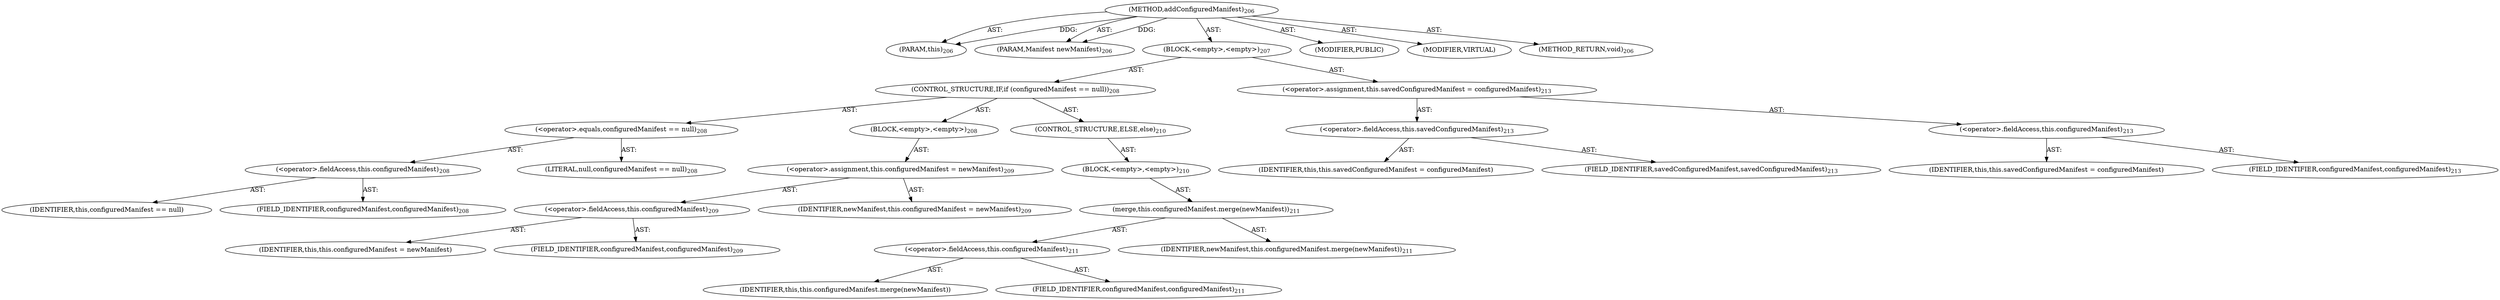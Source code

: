 digraph "addConfiguredManifest" {  
"111669149701" [label = <(METHOD,addConfiguredManifest)<SUB>206</SUB>> ]
"115964117013" [label = <(PARAM,this)<SUB>206</SUB>> ]
"115964117014" [label = <(PARAM,Manifest newManifest)<SUB>206</SUB>> ]
"25769803781" [label = <(BLOCK,&lt;empty&gt;,&lt;empty&gt;)<SUB>207</SUB>> ]
"47244640256" [label = <(CONTROL_STRUCTURE,IF,if (configuredManifest == null))<SUB>208</SUB>> ]
"30064771094" [label = <(&lt;operator&gt;.equals,configuredManifest == null)<SUB>208</SUB>> ]
"30064771095" [label = <(&lt;operator&gt;.fieldAccess,this.configuredManifest)<SUB>208</SUB>> ]
"68719476791" [label = <(IDENTIFIER,this,configuredManifest == null)> ]
"55834574856" [label = <(FIELD_IDENTIFIER,configuredManifest,configuredManifest)<SUB>208</SUB>> ]
"90194313223" [label = <(LITERAL,null,configuredManifest == null)<SUB>208</SUB>> ]
"25769803782" [label = <(BLOCK,&lt;empty&gt;,&lt;empty&gt;)<SUB>208</SUB>> ]
"30064771096" [label = <(&lt;operator&gt;.assignment,this.configuredManifest = newManifest)<SUB>209</SUB>> ]
"30064771097" [label = <(&lt;operator&gt;.fieldAccess,this.configuredManifest)<SUB>209</SUB>> ]
"68719476792" [label = <(IDENTIFIER,this,this.configuredManifest = newManifest)> ]
"55834574857" [label = <(FIELD_IDENTIFIER,configuredManifest,configuredManifest)<SUB>209</SUB>> ]
"68719476793" [label = <(IDENTIFIER,newManifest,this.configuredManifest = newManifest)<SUB>209</SUB>> ]
"47244640257" [label = <(CONTROL_STRUCTURE,ELSE,else)<SUB>210</SUB>> ]
"25769803783" [label = <(BLOCK,&lt;empty&gt;,&lt;empty&gt;)<SUB>210</SUB>> ]
"30064771098" [label = <(merge,this.configuredManifest.merge(newManifest))<SUB>211</SUB>> ]
"30064771099" [label = <(&lt;operator&gt;.fieldAccess,this.configuredManifest)<SUB>211</SUB>> ]
"68719476794" [label = <(IDENTIFIER,this,this.configuredManifest.merge(newManifest))> ]
"55834574858" [label = <(FIELD_IDENTIFIER,configuredManifest,configuredManifest)<SUB>211</SUB>> ]
"68719476795" [label = <(IDENTIFIER,newManifest,this.configuredManifest.merge(newManifest))<SUB>211</SUB>> ]
"30064771100" [label = <(&lt;operator&gt;.assignment,this.savedConfiguredManifest = configuredManifest)<SUB>213</SUB>> ]
"30064771101" [label = <(&lt;operator&gt;.fieldAccess,this.savedConfiguredManifest)<SUB>213</SUB>> ]
"68719476796" [label = <(IDENTIFIER,this,this.savedConfiguredManifest = configuredManifest)> ]
"55834574859" [label = <(FIELD_IDENTIFIER,savedConfiguredManifest,savedConfiguredManifest)<SUB>213</SUB>> ]
"30064771102" [label = <(&lt;operator&gt;.fieldAccess,this.configuredManifest)<SUB>213</SUB>> ]
"68719476797" [label = <(IDENTIFIER,this,this.savedConfiguredManifest = configuredManifest)> ]
"55834574860" [label = <(FIELD_IDENTIFIER,configuredManifest,configuredManifest)<SUB>213</SUB>> ]
"133143986202" [label = <(MODIFIER,PUBLIC)> ]
"133143986203" [label = <(MODIFIER,VIRTUAL)> ]
"128849018885" [label = <(METHOD_RETURN,void)<SUB>206</SUB>> ]
  "111669149701" -> "115964117013"  [ label = "AST: "] 
  "111669149701" -> "115964117014"  [ label = "AST: "] 
  "111669149701" -> "25769803781"  [ label = "AST: "] 
  "111669149701" -> "133143986202"  [ label = "AST: "] 
  "111669149701" -> "133143986203"  [ label = "AST: "] 
  "111669149701" -> "128849018885"  [ label = "AST: "] 
  "25769803781" -> "47244640256"  [ label = "AST: "] 
  "25769803781" -> "30064771100"  [ label = "AST: "] 
  "47244640256" -> "30064771094"  [ label = "AST: "] 
  "47244640256" -> "25769803782"  [ label = "AST: "] 
  "47244640256" -> "47244640257"  [ label = "AST: "] 
  "30064771094" -> "30064771095"  [ label = "AST: "] 
  "30064771094" -> "90194313223"  [ label = "AST: "] 
  "30064771095" -> "68719476791"  [ label = "AST: "] 
  "30064771095" -> "55834574856"  [ label = "AST: "] 
  "25769803782" -> "30064771096"  [ label = "AST: "] 
  "30064771096" -> "30064771097"  [ label = "AST: "] 
  "30064771096" -> "68719476793"  [ label = "AST: "] 
  "30064771097" -> "68719476792"  [ label = "AST: "] 
  "30064771097" -> "55834574857"  [ label = "AST: "] 
  "47244640257" -> "25769803783"  [ label = "AST: "] 
  "25769803783" -> "30064771098"  [ label = "AST: "] 
  "30064771098" -> "30064771099"  [ label = "AST: "] 
  "30064771098" -> "68719476795"  [ label = "AST: "] 
  "30064771099" -> "68719476794"  [ label = "AST: "] 
  "30064771099" -> "55834574858"  [ label = "AST: "] 
  "30064771100" -> "30064771101"  [ label = "AST: "] 
  "30064771100" -> "30064771102"  [ label = "AST: "] 
  "30064771101" -> "68719476796"  [ label = "AST: "] 
  "30064771101" -> "55834574859"  [ label = "AST: "] 
  "30064771102" -> "68719476797"  [ label = "AST: "] 
  "30064771102" -> "55834574860"  [ label = "AST: "] 
  "111669149701" -> "115964117013"  [ label = "DDG: "] 
  "111669149701" -> "115964117014"  [ label = "DDG: "] 
}
